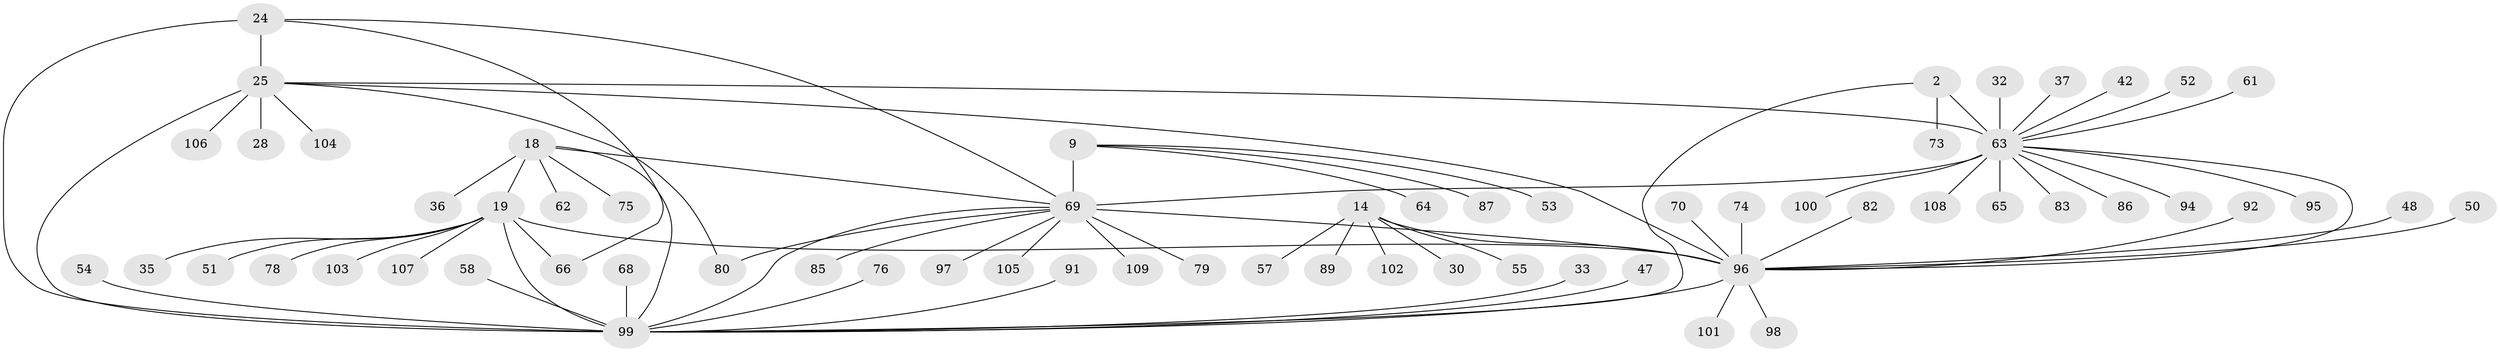 // original degree distribution, {6: 0.05504587155963303, 4: 0.03669724770642202, 8: 0.045871559633027525, 12: 0.027522935779816515, 9: 0.045871559633027525, 5: 0.01834862385321101, 7: 0.01834862385321101, 11: 0.009174311926605505, 1: 0.5963302752293578, 2: 0.13761467889908258, 3: 0.009174311926605505}
// Generated by graph-tools (version 1.1) at 2025/57/03/04/25 21:57:57]
// undirected, 65 vertices, 76 edges
graph export_dot {
graph [start="1"]
  node [color=gray90,style=filled];
  2 [super="+1"];
  9 [super="+6"];
  14 [super="+11"];
  18 [super="+16"];
  19 [super="+17"];
  24 [super="+23"];
  25 [super="+21"];
  28;
  30;
  32;
  33;
  35;
  36;
  37;
  42;
  47;
  48;
  50;
  51;
  52 [super="+41"];
  53;
  54;
  55;
  57;
  58;
  61;
  62 [super="+59"];
  63 [super="+4+5"];
  64;
  65;
  66;
  68;
  69 [super="+10+26+29+31+34+40+44"];
  70;
  73;
  74;
  75 [super="+56"];
  76;
  78;
  79;
  80;
  82;
  83;
  85 [super="+71"];
  86;
  87;
  89;
  91;
  92;
  94;
  95 [super="+90"];
  96 [super="+72+81+15+45"];
  97 [super="+46"];
  98;
  99 [super="+84+22+60"];
  100;
  101;
  102;
  103;
  104 [super="+67"];
  105;
  106 [super="+49+93"];
  107;
  108;
  109;
  2 -- 73;
  2 -- 63 [weight=6];
  2 -- 99;
  9 -- 53;
  9 -- 64;
  9 -- 87;
  9 -- 69 [weight=6];
  14 -- 55;
  14 -- 57;
  14 -- 102;
  14 -- 30;
  14 -- 89;
  14 -- 96 [weight=6];
  18 -- 19 [weight=4];
  18 -- 36;
  18 -- 75;
  18 -- 62;
  18 -- 99 [weight=2];
  18 -- 69;
  19 -- 66;
  19 -- 78;
  19 -- 107;
  19 -- 35;
  19 -- 51;
  19 -- 103;
  19 -- 99 [weight=2];
  19 -- 96;
  24 -- 25 [weight=4];
  24 -- 66;
  24 -- 99 [weight=2];
  24 -- 69;
  25 -- 28;
  25 -- 63 [weight=2];
  25 -- 80;
  25 -- 106;
  25 -- 104;
  25 -- 99 [weight=4];
  25 -- 96;
  32 -- 63;
  33 -- 99;
  37 -- 63;
  42 -- 63;
  47 -- 99;
  48 -- 96;
  50 -- 96;
  52 -- 63;
  54 -- 99;
  58 -- 99;
  61 -- 63;
  63 -- 65;
  63 -- 100;
  63 -- 96 [weight=2];
  63 -- 108;
  63 -- 83;
  63 -- 86;
  63 -- 94;
  63 -- 95;
  63 -- 69;
  68 -- 99;
  69 -- 99;
  69 -- 79;
  69 -- 80;
  69 -- 85;
  69 -- 96;
  69 -- 97;
  69 -- 105;
  69 -- 109;
  70 -- 96;
  74 -- 96;
  76 -- 99;
  82 -- 96;
  91 -- 99 [weight=2];
  92 -- 96;
  96 -- 99;
  96 -- 98;
  96 -- 101;
}
